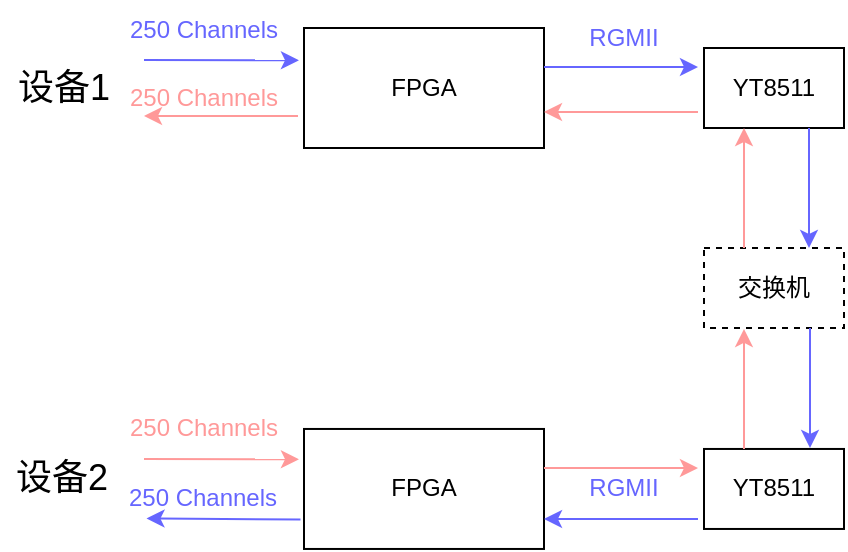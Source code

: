 <mxfile version="24.4.14" type="github" pages="4">
  <diagram name="总体数据流" id="dPYuxXUu1VKVWB7A-5tS">
    <mxGraphModel dx="1815" dy="549" grid="1" gridSize="10" guides="1" tooltips="1" connect="1" arrows="1" fold="1" page="1" pageScale="1" pageWidth="850" pageHeight="1100" math="0" shadow="0">
      <root>
        <mxCell id="0" />
        <mxCell id="1" parent="0" />
        <mxCell id="BGXO2fN65pX2OVVoI7Nb-1" value="FPGA" style="rounded=0;whiteSpace=wrap;html=1;" parent="1" vertex="1">
          <mxGeometry x="50" y="250" width="120" height="60" as="geometry" />
        </mxCell>
        <mxCell id="0t5Ki_n2MmQfYdxWWvev-1" value="&lt;font style=&quot;font-size: 18px;&quot;&gt;设备1&lt;/font&gt;" style="text;strokeColor=none;align=center;fillColor=none;html=1;verticalAlign=middle;whiteSpace=wrap;rounded=0;" vertex="1" parent="1">
          <mxGeometry x="-100" y="265" width="60" height="30" as="geometry" />
        </mxCell>
        <mxCell id="0t5Ki_n2MmQfYdxWWvev-2" value="" style="endArrow=classic;html=1;rounded=0;entryX=-0.021;entryY=0.336;entryDx=0;entryDy=0;entryPerimeter=0;strokeColor=#6666FF;" edge="1" parent="1">
          <mxGeometry width="50" height="50" relative="1" as="geometry">
            <mxPoint x="-30" y="266" as="sourcePoint" />
            <mxPoint x="47.48" y="266.16" as="targetPoint" />
          </mxGeometry>
        </mxCell>
        <mxCell id="0t5Ki_n2MmQfYdxWWvev-3" value="&lt;font color=&quot;#6666ff&quot;&gt;250 Channels&lt;/font&gt;" style="text;strokeColor=none;align=center;fillColor=none;html=1;verticalAlign=middle;whiteSpace=wrap;rounded=0;" vertex="1" parent="1">
          <mxGeometry x="-40" y="236" width="80" height="30" as="geometry" />
        </mxCell>
        <mxCell id="0t5Ki_n2MmQfYdxWWvev-4" value="YT8511" style="rounded=0;whiteSpace=wrap;html=1;" vertex="1" parent="1">
          <mxGeometry x="250" y="260" width="70" height="40" as="geometry" />
        </mxCell>
        <mxCell id="0t5Ki_n2MmQfYdxWWvev-5" value="&lt;font color=&quot;#6666ff&quot;&gt;RGMII&lt;/font&gt;" style="text;strokeColor=none;align=center;fillColor=none;html=1;verticalAlign=middle;whiteSpace=wrap;rounded=0;" vertex="1" parent="1">
          <mxGeometry x="180" y="239.52" width="60" height="30" as="geometry" />
        </mxCell>
        <mxCell id="0t5Ki_n2MmQfYdxWWvev-6" value="" style="endArrow=classic;html=1;rounded=0;entryX=-0.021;entryY=0.336;entryDx=0;entryDy=0;entryPerimeter=0;strokeColor=#6666FF;" edge="1" parent="1">
          <mxGeometry width="50" height="50" relative="1" as="geometry">
            <mxPoint x="170" y="269.52" as="sourcePoint" />
            <mxPoint x="247" y="269.52" as="targetPoint" />
          </mxGeometry>
        </mxCell>
        <mxCell id="0t5Ki_n2MmQfYdxWWvev-7" value="交换机" style="rounded=0;whiteSpace=wrap;html=1;dashed=1;" vertex="1" parent="1">
          <mxGeometry x="250" y="360" width="70" height="40" as="geometry" />
        </mxCell>
        <mxCell id="0t5Ki_n2MmQfYdxWWvev-8" value="" style="endArrow=classic;html=1;rounded=0;entryX=0.75;entryY=0;entryDx=0;entryDy=0;strokeColor=#6666FF;exitX=0.75;exitY=1;exitDx=0;exitDy=0;" edge="1" parent="1" source="0t5Ki_n2MmQfYdxWWvev-4" target="0t5Ki_n2MmQfYdxWWvev-7">
          <mxGeometry width="50" height="50" relative="1" as="geometry">
            <mxPoint x="260" y="320" as="sourcePoint" />
            <mxPoint x="337" y="320" as="targetPoint" />
          </mxGeometry>
        </mxCell>
        <mxCell id="0t5Ki_n2MmQfYdxWWvev-9" value="" style="endArrow=classic;html=1;rounded=0;entryX=0.75;entryY=0;entryDx=0;entryDy=0;strokeColor=#6666FF;exitX=0.75;exitY=1;exitDx=0;exitDy=0;" edge="1" parent="1">
          <mxGeometry width="50" height="50" relative="1" as="geometry">
            <mxPoint x="303" y="400" as="sourcePoint" />
            <mxPoint x="303" y="460" as="targetPoint" />
          </mxGeometry>
        </mxCell>
        <mxCell id="0t5Ki_n2MmQfYdxWWvev-11" value="FPGA" style="rounded=0;whiteSpace=wrap;html=1;" vertex="1" parent="1">
          <mxGeometry x="50" y="450.48" width="120" height="60" as="geometry" />
        </mxCell>
        <mxCell id="0t5Ki_n2MmQfYdxWWvev-12" value="" style="endArrow=classic;html=1;rounded=0;entryX=-0.021;entryY=0.336;entryDx=0;entryDy=0;entryPerimeter=0;strokeColor=#FF9999;" edge="1" parent="1">
          <mxGeometry width="50" height="50" relative="1" as="geometry">
            <mxPoint x="-30" y="465.48" as="sourcePoint" />
            <mxPoint x="47.48" y="465.64" as="targetPoint" />
          </mxGeometry>
        </mxCell>
        <mxCell id="0t5Ki_n2MmQfYdxWWvev-13" value="&lt;font color=&quot;#ff9999&quot;&gt;250 Channels&lt;/font&gt;" style="text;strokeColor=none;align=center;fillColor=none;html=1;verticalAlign=middle;whiteSpace=wrap;rounded=0;" vertex="1" parent="1">
          <mxGeometry x="-40" y="435.48" width="80" height="30" as="geometry" />
        </mxCell>
        <mxCell id="0t5Ki_n2MmQfYdxWWvev-14" value="YT8511" style="rounded=0;whiteSpace=wrap;html=1;" vertex="1" parent="1">
          <mxGeometry x="250" y="460.48" width="70" height="40" as="geometry" />
        </mxCell>
        <mxCell id="0t5Ki_n2MmQfYdxWWvev-16" value="" style="endArrow=classic;html=1;rounded=0;entryX=-0.021;entryY=0.336;entryDx=0;entryDy=0;entryPerimeter=0;strokeColor=#FF9999;" edge="1" parent="1">
          <mxGeometry width="50" height="50" relative="1" as="geometry">
            <mxPoint x="170" y="470" as="sourcePoint" />
            <mxPoint x="247" y="470" as="targetPoint" />
          </mxGeometry>
        </mxCell>
        <mxCell id="0t5Ki_n2MmQfYdxWWvev-17" value="" style="endArrow=classic;html=1;rounded=0;entryX=-0.021;entryY=0.336;entryDx=0;entryDy=0;entryPerimeter=0;strokeColor=#6666FF;" edge="1" parent="1">
          <mxGeometry width="50" height="50" relative="1" as="geometry">
            <mxPoint x="247" y="495.48" as="sourcePoint" />
            <mxPoint x="170" y="495.48" as="targetPoint" />
          </mxGeometry>
        </mxCell>
        <mxCell id="0t5Ki_n2MmQfYdxWWvev-18" value="&lt;font color=&quot;#6666ff&quot;&gt;RGMII&lt;/font&gt;" style="text;strokeColor=none;align=center;fillColor=none;html=1;verticalAlign=middle;whiteSpace=wrap;rounded=0;" vertex="1" parent="1">
          <mxGeometry x="180" y="465.48" width="60" height="30" as="geometry" />
        </mxCell>
        <mxCell id="0t5Ki_n2MmQfYdxWWvev-19" value="" style="endArrow=classic;html=1;rounded=0;entryX=-0.021;entryY=0.336;entryDx=0;entryDy=0;entryPerimeter=0;strokeColor=#6666FF;" edge="1" parent="1">
          <mxGeometry width="50" height="50" relative="1" as="geometry">
            <mxPoint x="48.26" y="495.76" as="sourcePoint" />
            <mxPoint x="-28.74" y="495.24" as="targetPoint" />
          </mxGeometry>
        </mxCell>
        <mxCell id="0t5Ki_n2MmQfYdxWWvev-20" value="&lt;font color=&quot;#6666ff&quot;&gt;250 Channels&lt;/font&gt;" style="text;strokeColor=none;align=center;fillColor=none;html=1;verticalAlign=middle;whiteSpace=wrap;rounded=0;" vertex="1" parent="1">
          <mxGeometry x="-41.26" y="470.48" width="81.26" height="30" as="geometry" />
        </mxCell>
        <mxCell id="0t5Ki_n2MmQfYdxWWvev-21" value="" style="endArrow=classic;html=1;rounded=0;entryX=0.75;entryY=0;entryDx=0;entryDy=0;strokeColor=#FF9999;exitX=0.75;exitY=1;exitDx=0;exitDy=0;" edge="1" parent="1">
          <mxGeometry width="50" height="50" relative="1" as="geometry">
            <mxPoint x="270" y="460.48" as="sourcePoint" />
            <mxPoint x="270" y="400.48" as="targetPoint" />
          </mxGeometry>
        </mxCell>
        <mxCell id="0t5Ki_n2MmQfYdxWWvev-22" value="" style="endArrow=classic;html=1;rounded=0;entryX=0.75;entryY=0;entryDx=0;entryDy=0;strokeColor=#FF9999;exitX=0.75;exitY=1;exitDx=0;exitDy=0;" edge="1" parent="1">
          <mxGeometry width="50" height="50" relative="1" as="geometry">
            <mxPoint x="270" y="360" as="sourcePoint" />
            <mxPoint x="270" y="300" as="targetPoint" />
          </mxGeometry>
        </mxCell>
        <mxCell id="0t5Ki_n2MmQfYdxWWvev-23" value="" style="endArrow=classic;html=1;rounded=0;entryX=-0.021;entryY=0.336;entryDx=0;entryDy=0;entryPerimeter=0;strokeColor=#FF9999;" edge="1" parent="1">
          <mxGeometry width="50" height="50" relative="1" as="geometry">
            <mxPoint x="247" y="292" as="sourcePoint" />
            <mxPoint x="170" y="292" as="targetPoint" />
          </mxGeometry>
        </mxCell>
        <mxCell id="0t5Ki_n2MmQfYdxWWvev-24" value="" style="endArrow=classic;html=1;rounded=0;entryX=-0.021;entryY=0.336;entryDx=0;entryDy=0;entryPerimeter=0;strokeColor=#FF9999;" edge="1" parent="1">
          <mxGeometry width="50" height="50" relative="1" as="geometry">
            <mxPoint x="47" y="294" as="sourcePoint" />
            <mxPoint x="-30" y="294" as="targetPoint" />
          </mxGeometry>
        </mxCell>
        <mxCell id="0t5Ki_n2MmQfYdxWWvev-25" value="&lt;font color=&quot;#ff9999&quot;&gt;250 Channels&lt;/font&gt;" style="text;strokeColor=none;align=center;fillColor=none;html=1;verticalAlign=middle;whiteSpace=wrap;rounded=0;" vertex="1" parent="1">
          <mxGeometry x="-40" y="270" width="80" height="30" as="geometry" />
        </mxCell>
        <mxCell id="0t5Ki_n2MmQfYdxWWvev-26" value="&lt;font style=&quot;font-size: 18px;&quot;&gt;设备2&lt;/font&gt;" style="text;strokeColor=none;align=center;fillColor=none;html=1;verticalAlign=middle;whiteSpace=wrap;rounded=0;" vertex="1" parent="1">
          <mxGeometry x="-101.26" y="460.48" width="60" height="30" as="geometry" />
        </mxCell>
      </root>
    </mxGraphModel>
  </diagram>
  <diagram id="Eixk4ZSZosUX-W5lpeiQ" name="FPGA方案">
    <mxGraphModel dx="4006" dy="2190" grid="1" gridSize="10" guides="1" tooltips="1" connect="1" arrows="1" fold="1" page="1" pageScale="1" pageWidth="850" pageHeight="1100" math="0" shadow="0">
      <root>
        <mxCell id="0" />
        <mxCell id="1" parent="0" />
        <mxCell id="ikEZd7PxcQ30-SQm-mlz-1" value="FPGA" style="rounded=0;whiteSpace=wrap;html=1;" parent="1" vertex="1">
          <mxGeometry x="-171.56" y="230" width="260" height="430" as="geometry" />
        </mxCell>
        <mxCell id="lzPeMIXOxYJRqX7lf4L4-1" value="&lt;ul&gt;&lt;li&gt;&lt;font style=&quot;font-size: 18px;&quot;&gt;I2S一路数据有left和right两个通道，这里的单向250通道就是125路I2S数据。&lt;/font&gt;&lt;/li&gt;&lt;li&gt;&lt;span style=&quot;font-size: 18px;&quot;&gt;125路的情况可以用TDM16，需要的I2S物理路数为ceil(125/16)=8。&lt;/span&gt;&lt;/li&gt;&lt;li&gt;&lt;span style=&quot;font-size: 18px;&quot;&gt;最大采样率48KHz，TDM16模式下，单通道24bits，bclk频率为24*48000*16*2=36.9MHz。&lt;/span&gt;&lt;/li&gt;&lt;/ul&gt;&lt;div&gt;&lt;br&gt;&lt;/div&gt;" style="text;strokeColor=none;align=left;fillColor=none;html=1;verticalAlign=middle;whiteSpace=wrap;rounded=0;imageAspect=1;imageAlign=left;" parent="1" vertex="1">
          <mxGeometry x="-510" y="720" width="640" height="160" as="geometry" />
        </mxCell>
        <mxCell id="3Dt8LHgarA3Sg44R5uZ9-1" value="&lt;ul&gt;&lt;li&gt;&lt;font style=&quot;font-size: 36px;&quot; color=&quot;#ff3333&quot;&gt;TODO，带宽计算采用TDM16模式下负载250通道，48KHz采样频率，是否合适？&lt;/font&gt;&lt;/li&gt;&lt;li&gt;&lt;font style=&quot;font-size: 36px;&quot; color=&quot;#ff3333&quot;&gt;I2S slave模式下，bclk是否会中断？&lt;/font&gt;&lt;/li&gt;&lt;li&gt;&lt;font style=&quot;font-size: 36px;&quot; color=&quot;#ff3333&quot;&gt;I2S master模式下，bclk是否需要中断？&lt;/font&gt;&lt;/li&gt;&lt;/ul&gt;" style="text;strokeColor=none;align=left;fillColor=none;html=1;verticalAlign=middle;whiteSpace=wrap;rounded=0;" parent="1" vertex="1">
          <mxGeometry x="-900" y="65" width="680" height="30" as="geometry" />
        </mxCell>
        <mxCell id="3Dt8LHgarA3Sg44R5uZ9-2" value="" style="endArrow=classic;html=1;rounded=0;entryX=-0.006;entryY=0.511;entryDx=0;entryDy=0;entryPerimeter=0;startArrow=classic;startFill=1;" parent="1" edge="1">
          <mxGeometry width="50" height="50" relative="1" as="geometry">
            <mxPoint x="-500" y="290.27" as="sourcePoint" />
            <mxPoint x="-171.56" y="290" as="targetPoint" />
          </mxGeometry>
        </mxCell>
        <mxCell id="3Dt8LHgarA3Sg44R5uZ9-3" value="&lt;span style=&quot;font-size: 18px; background-color: initial;&quot;&gt;I2S * 8(TDM2/TDM4/TDM8/TDM16)&lt;/span&gt;" style="text;strokeColor=none;align=left;fillColor=none;html=1;verticalAlign=middle;whiteSpace=wrap;rounded=0;imageAspect=1;imageAlign=left;" parent="1" vertex="1">
          <mxGeometry x="-820" y="265" width="340" height="100" as="geometry" />
        </mxCell>
        <mxCell id="3Dt8LHgarA3Sg44R5uZ9-6" value="" style="endArrow=classic;html=1;rounded=0;entryX=-0.006;entryY=0.511;entryDx=0;entryDy=0;entryPerimeter=0;startArrow=classic;startFill=1;" parent="1" edge="1">
          <mxGeometry width="50" height="50" relative="1" as="geometry">
            <mxPoint x="88.44" y="440.27" as="sourcePoint" />
            <mxPoint x="416.88" y="440" as="targetPoint" />
          </mxGeometry>
        </mxCell>
        <mxCell id="3Dt8LHgarA3Sg44R5uZ9-7" value="RGMII(Ethernet, MAC)" style="text;strokeColor=none;align=left;fillColor=none;html=1;verticalAlign=middle;whiteSpace=wrap;rounded=0;imageAspect=1;imageAlign=left;" parent="1" vertex="1">
          <mxGeometry x="188.44" y="400" width="140" height="40" as="geometry" />
        </mxCell>
        <mxCell id="3Dt8LHgarA3Sg44R5uZ9-8" value="" style="endArrow=classic;html=1;rounded=0;entryX=-0.006;entryY=0.511;entryDx=0;entryDy=0;entryPerimeter=0;" parent="1" edge="1">
          <mxGeometry width="50" height="50" relative="1" as="geometry">
            <mxPoint x="-500" y="600" as="sourcePoint" />
            <mxPoint x="-172" y="600" as="targetPoint" />
          </mxGeometry>
        </mxCell>
        <mxCell id="3Dt8LHgarA3Sg44R5uZ9-9" value="&lt;span style=&quot;font-size: 18px; background-color: initial;&quot;&gt;SPI / I2C&lt;/span&gt;" style="text;strokeColor=none;align=left;fillColor=none;html=1;verticalAlign=middle;whiteSpace=wrap;rounded=0;imageAspect=1;imageAlign=left;" parent="1" vertex="1">
          <mxGeometry x="-330" y="550" width="111.56" height="40" as="geometry" />
        </mxCell>
        <mxCell id="3Dt8LHgarA3Sg44R5uZ9-12" value="" style="endArrow=classic;html=1;rounded=0;entryX=-0.006;entryY=0.511;entryDx=0;entryDy=0;entryPerimeter=0;startArrow=classic;startFill=1;" parent="1" edge="1">
          <mxGeometry width="50" height="50" relative="1" as="geometry">
            <mxPoint x="-500" y="330.27" as="sourcePoint" />
            <mxPoint x="-171.56" y="330" as="targetPoint" />
          </mxGeometry>
        </mxCell>
        <mxCell id="3Dt8LHgarA3Sg44R5uZ9-13" value="" style="endArrow=classic;html=1;rounded=0;entryX=-0.006;entryY=0.511;entryDx=0;entryDy=0;entryPerimeter=0;" parent="1" edge="1">
          <mxGeometry width="50" height="50" relative="1" as="geometry">
            <mxPoint x="-500" y="370.27" as="sourcePoint" />
            <mxPoint x="-171.56" y="370" as="targetPoint" />
          </mxGeometry>
        </mxCell>
        <mxCell id="3Dt8LHgarA3Sg44R5uZ9-14" value="&lt;span style=&quot;background-color: initial; font-size: 18px;&quot;&gt;bclk&lt;/span&gt;" style="text;strokeColor=none;align=left;fillColor=none;html=1;verticalAlign=middle;whiteSpace=wrap;rounded=0;imageAspect=1;imageAlign=left;" parent="1" vertex="1">
          <mxGeometry x="-330" y="240" width="110" height="50" as="geometry" />
        </mxCell>
        <mxCell id="3Dt8LHgarA3Sg44R5uZ9-15" value="&lt;span style=&quot;font-size: 18px; background-color: initial;&quot;&gt;lrck&lt;/span&gt;" style="text;strokeColor=none;align=left;fillColor=none;html=1;verticalAlign=middle;whiteSpace=wrap;rounded=0;imageAspect=1;imageAlign=left;" parent="1" vertex="1">
          <mxGeometry x="-330" y="290" width="110" height="50" as="geometry" />
        </mxCell>
        <mxCell id="3Dt8LHgarA3Sg44R5uZ9-18" value="&lt;span style=&quot;font-size: 18px; background-color: initial;&quot;&gt;sd&lt;/span&gt;" style="text;strokeColor=none;align=left;fillColor=none;html=1;verticalAlign=middle;whiteSpace=wrap;rounded=0;imageAspect=1;imageAlign=left;" parent="1" vertex="1">
          <mxGeometry x="-330" y="330" width="110" height="50" as="geometry" />
        </mxCell>
        <mxCell id="3Dt8LHgarA3Sg44R5uZ9-19" value="" style="endArrow=classic;html=1;rounded=0;entryX=-0.006;entryY=0.511;entryDx=0;entryDy=0;entryPerimeter=0;startArrow=classic;startFill=1;" parent="1" edge="1">
          <mxGeometry width="50" height="50" relative="1" as="geometry">
            <mxPoint x="-500" y="420.27" as="sourcePoint" />
            <mxPoint x="-171.56" y="420" as="targetPoint" />
          </mxGeometry>
        </mxCell>
        <mxCell id="3Dt8LHgarA3Sg44R5uZ9-20" value="&lt;span style=&quot;font-size: 18px; background-color: initial;&quot;&gt;I2S * 8(TDM2/TDM4/TDM8/TDM16)&lt;/span&gt;" style="text;strokeColor=none;align=left;fillColor=none;html=1;verticalAlign=middle;whiteSpace=wrap;rounded=0;imageAspect=1;imageAlign=left;" parent="1" vertex="1">
          <mxGeometry x="-820" y="395" width="340" height="100" as="geometry" />
        </mxCell>
        <mxCell id="3Dt8LHgarA3Sg44R5uZ9-21" value="" style="endArrow=classic;html=1;rounded=0;entryX=-0.006;entryY=0.511;entryDx=0;entryDy=0;entryPerimeter=0;startArrow=classic;startFill=1;" parent="1" edge="1">
          <mxGeometry width="50" height="50" relative="1" as="geometry">
            <mxPoint x="-500" y="460.27" as="sourcePoint" />
            <mxPoint x="-171.56" y="460" as="targetPoint" />
          </mxGeometry>
        </mxCell>
        <mxCell id="3Dt8LHgarA3Sg44R5uZ9-22" value="" style="endArrow=classic;html=1;rounded=0;entryX=-0.006;entryY=0.511;entryDx=0;entryDy=0;entryPerimeter=0;" parent="1" edge="1">
          <mxGeometry width="50" height="50" relative="1" as="geometry">
            <mxPoint x="-171.56" y="500" as="sourcePoint" />
            <mxPoint x="-500" y="500.27" as="targetPoint" />
          </mxGeometry>
        </mxCell>
        <mxCell id="3Dt8LHgarA3Sg44R5uZ9-23" value="&lt;span style=&quot;background-color: initial; font-size: 18px;&quot;&gt;bclk&lt;/span&gt;" style="text;strokeColor=none;align=left;fillColor=none;html=1;verticalAlign=middle;whiteSpace=wrap;rounded=0;imageAspect=1;imageAlign=left;" parent="1" vertex="1">
          <mxGeometry x="-330" y="380" width="110" height="50" as="geometry" />
        </mxCell>
        <mxCell id="3Dt8LHgarA3Sg44R5uZ9-24" value="&lt;span style=&quot;font-size: 18px; background-color: initial;&quot;&gt;lrck&lt;/span&gt;" style="text;strokeColor=none;align=left;fillColor=none;html=1;verticalAlign=middle;whiteSpace=wrap;rounded=0;imageAspect=1;imageAlign=left;" parent="1" vertex="1">
          <mxGeometry x="-330" y="420" width="110" height="50" as="geometry" />
        </mxCell>
        <mxCell id="3Dt8LHgarA3Sg44R5uZ9-25" value="&lt;span style=&quot;font-size: 18px; background-color: initial;&quot;&gt;sd&lt;/span&gt;" style="text;strokeColor=none;align=left;fillColor=none;html=1;verticalAlign=middle;whiteSpace=wrap;rounded=0;imageAspect=1;imageAlign=left;" parent="1" vertex="1">
          <mxGeometry x="-330" y="460" width="110" height="50" as="geometry" />
        </mxCell>
        <mxCell id="3Dt8LHgarA3Sg44R5uZ9-26" value="" style="rounded=0;whiteSpace=wrap;html=1;fillStyle=auto;dashed=1;fillColor=none;" parent="1" vertex="1">
          <mxGeometry x="-500" y="255" width="350" height="125" as="geometry" />
        </mxCell>
        <mxCell id="3Dt8LHgarA3Sg44R5uZ9-27" value="" style="rounded=0;whiteSpace=wrap;html=1;fillStyle=auto;dashed=1;fillColor=none;" parent="1" vertex="1">
          <mxGeometry x="-500" y="390" width="350" height="135" as="geometry" />
        </mxCell>
      </root>
    </mxGraphModel>
  </diagram>
  <diagram id="CzpRKCBiq-TJ8XexM97j" name="带宽延时计算">
    <mxGraphModel dx="3133" dy="1090" grid="1" gridSize="10" guides="1" tooltips="1" connect="1" arrows="1" fold="1" page="1" pageScale="1" pageWidth="827" pageHeight="1169" math="0" shadow="0">
      <root>
        <mxCell id="0" />
        <mxCell id="1" parent="0" />
        <mxCell id="rqa0CD5F-TvEFyZIPpTd-1" value="FPGA" style="rounded=0;whiteSpace=wrap;html=1;" vertex="1" parent="1">
          <mxGeometry x="-171.56" y="230" width="260" height="200" as="geometry" />
        </mxCell>
        <mxCell id="rqa0CD5F-TvEFyZIPpTd-2" value="" style="endArrow=classic;html=1;rounded=0;entryX=-0.006;entryY=0.511;entryDx=0;entryDy=0;entryPerimeter=0;startArrow=classic;startFill=1;" edge="1" parent="1">
          <mxGeometry width="50" height="50" relative="1" as="geometry">
            <mxPoint x="-500" y="290.27" as="sourcePoint" />
            <mxPoint x="-171.56" y="290" as="targetPoint" />
          </mxGeometry>
        </mxCell>
        <mxCell id="rqa0CD5F-TvEFyZIPpTd-3" value="&lt;span style=&quot;font-size: 18px; background-color: initial;&quot;&gt;I2S * 8(TDM2/TDM4/TDM8/TDM16)&lt;/span&gt;" style="text;strokeColor=none;align=left;fillColor=none;html=1;verticalAlign=middle;whiteSpace=wrap;rounded=0;imageAspect=1;imageAlign=left;" vertex="1" parent="1">
          <mxGeometry x="-820" y="265" width="340" height="100" as="geometry" />
        </mxCell>
        <mxCell id="rqa0CD5F-TvEFyZIPpTd-4" value="" style="endArrow=classic;html=1;rounded=0;entryX=-0.006;entryY=0.511;entryDx=0;entryDy=0;entryPerimeter=0;startArrow=classic;startFill=1;" edge="1" parent="1">
          <mxGeometry width="50" height="50" relative="1" as="geometry">
            <mxPoint x="88.44" y="320.27" as="sourcePoint" />
            <mxPoint x="416.88" y="320" as="targetPoint" />
          </mxGeometry>
        </mxCell>
        <mxCell id="rqa0CD5F-TvEFyZIPpTd-5" value="RGMII(Ethernet, MAC)" style="text;strokeColor=none;align=left;fillColor=none;html=1;verticalAlign=middle;whiteSpace=wrap;rounded=0;imageAspect=1;imageAlign=left;" vertex="1" parent="1">
          <mxGeometry x="188.44" y="280" width="140" height="40" as="geometry" />
        </mxCell>
        <mxCell id="rqa0CD5F-TvEFyZIPpTd-8" value="" style="endArrow=classic;html=1;rounded=0;entryX=-0.006;entryY=0.511;entryDx=0;entryDy=0;entryPerimeter=0;startArrow=classic;startFill=1;" edge="1" parent="1">
          <mxGeometry width="50" height="50" relative="1" as="geometry">
            <mxPoint x="-500" y="330.27" as="sourcePoint" />
            <mxPoint x="-171.56" y="330" as="targetPoint" />
          </mxGeometry>
        </mxCell>
        <mxCell id="rqa0CD5F-TvEFyZIPpTd-9" value="" style="endArrow=classic;html=1;rounded=0;entryX=-0.006;entryY=0.511;entryDx=0;entryDy=0;entryPerimeter=0;" edge="1" parent="1">
          <mxGeometry width="50" height="50" relative="1" as="geometry">
            <mxPoint x="-500" y="370.27" as="sourcePoint" />
            <mxPoint x="-171.56" y="370" as="targetPoint" />
          </mxGeometry>
        </mxCell>
        <mxCell id="rqa0CD5F-TvEFyZIPpTd-10" value="&lt;span style=&quot;background-color: initial; font-size: 18px;&quot;&gt;bclk&lt;/span&gt;" style="text;strokeColor=none;align=left;fillColor=none;html=1;verticalAlign=middle;whiteSpace=wrap;rounded=0;imageAspect=1;imageAlign=left;" vertex="1" parent="1">
          <mxGeometry x="-330" y="240" width="110" height="50" as="geometry" />
        </mxCell>
        <mxCell id="rqa0CD5F-TvEFyZIPpTd-11" value="&lt;span style=&quot;font-size: 18px; background-color: initial;&quot;&gt;lrck&lt;/span&gt;" style="text;strokeColor=none;align=left;fillColor=none;html=1;verticalAlign=middle;whiteSpace=wrap;rounded=0;imageAspect=1;imageAlign=left;" vertex="1" parent="1">
          <mxGeometry x="-330" y="290" width="110" height="50" as="geometry" />
        </mxCell>
        <mxCell id="rqa0CD5F-TvEFyZIPpTd-12" value="&lt;span style=&quot;font-size: 18px; background-color: initial;&quot;&gt;sd&lt;/span&gt;" style="text;strokeColor=none;align=left;fillColor=none;html=1;verticalAlign=middle;whiteSpace=wrap;rounded=0;imageAspect=1;imageAlign=left;" vertex="1" parent="1">
          <mxGeometry x="-330" y="330" width="110" height="50" as="geometry" />
        </mxCell>
        <mxCell id="rqa0CD5F-TvEFyZIPpTd-20" value="" style="rounded=0;whiteSpace=wrap;html=1;fillStyle=auto;dashed=1;fillColor=none;" vertex="1" parent="1">
          <mxGeometry x="-500" y="255" width="350" height="125" as="geometry" />
        </mxCell>
        <mxCell id="HEBAw8BuionwLTanQ0NY-1" value="&lt;ul&gt;&lt;li&gt;&lt;span style=&quot;font-size: 18px;&quot;&gt;单向带宽计算。在48KHz/TDM16/250channels的情况下取得最大带宽需求，假设每个MAC数据包只包含一路I2S的TDM16数据，那么一个MAC包的payload数据量为24*2*16/8=96Bytes，header数据量为38Bytes，一路I2S的带宽需求为(96+38)*48000=6432000Bps=51.5Mbps，8路I2S的总带宽需求为51.5Mbps*8=412Mbps。所以每个TDM16单独组包发送，能满足系统带宽需求。&lt;/span&gt;&lt;/li&gt;&lt;li&gt;&lt;span style=&quot;font-size: 18px;&quot;&gt;延时计算。由上述带宽计算，每个TDM16单独发送，那么单个TDM16在发送端FPGA内的延时为接口采集延时Trecv+内部处理延时Tlogic+RGMII发送延时Tsend。Trecv=1/48000s=0.02ms；内部处理假设消耗1000个时钟周期，跑100MHz，每个周期延时为10ns，那么Tlogic=1000*10/1000/1000=0.01ms；8路I2S buffer轮询发送，发送延时Tsend=8*(96+38)*8/1000/1000=0.009ms，取Tsend=0.01ms；发送端FPGA的总延时为Tsend_fpga=Trecv+Tlogic+Tsend=0.04ms。接收端FPGA内时间和发送端FPGA内延时差不多，所以发送端和接收端FPGA总延时Tfpga=0.04ms*2=0.08ms。采用工业级交换机，延时在微秒级，假设为100us=0.1ms。单片YT8511延时假设为0.1ms，那么总延时为0.08+0.1+0.1*2=0.38ms。&lt;/span&gt;&lt;/li&gt;&lt;/ul&gt;&lt;div&gt;&lt;/div&gt;" style="text;strokeColor=none;align=left;fillColor=none;html=1;verticalAlign=middle;whiteSpace=wrap;rounded=0;imageAspect=1;imageAlign=left;" vertex="1" parent="1">
          <mxGeometry x="-790" y="640" width="640" height="160" as="geometry" />
        </mxCell>
      </root>
    </mxGraphModel>
  </diagram>
  <diagram id="n4t1WTZJC6Slt9NQcwpg" name="寄存器">
    <mxGraphModel dx="2306" dy="1090" grid="1" gridSize="10" guides="1" tooltips="1" connect="1" arrows="1" fold="1" page="1" pageScale="1" pageWidth="827" pageHeight="1169" math="0" shadow="0">
      <root>
        <mxCell id="0" />
        <mxCell id="1" parent="0" />
        <mxCell id="ZS0JWL4wsdHfi-AkaCGo-1" value="FPGA寄存器，8位地址，32位数据" style="shape=table;startSize=30;container=1;collapsible=0;childLayout=tableLayout;" vertex="1" parent="1">
          <mxGeometry x="710" y="90" width="480" height="940" as="geometry" />
        </mxCell>
        <mxCell id="ZS0JWL4wsdHfi-AkaCGo-2" value="" style="shape=tableRow;horizontal=0;startSize=0;swimlaneHead=0;swimlaneBody=0;strokeColor=inherit;top=0;left=0;bottom=0;right=0;collapsible=0;dropTarget=0;fillColor=none;points=[[0,0.5],[1,0.5]];portConstraint=eastwest;" vertex="1" parent="ZS0JWL4wsdHfi-AkaCGo-1">
          <mxGeometry y="30" width="480" height="40" as="geometry" />
        </mxCell>
        <mxCell id="ZS0JWL4wsdHfi-AkaCGo-3" value="寄存器名" style="shape=partialRectangle;html=1;whiteSpace=wrap;connectable=0;strokeColor=inherit;overflow=hidden;fillColor=none;top=0;left=0;bottom=0;right=0;pointerEvents=1;" vertex="1" parent="ZS0JWL4wsdHfi-AkaCGo-2">
          <mxGeometry width="120" height="40" as="geometry">
            <mxRectangle width="120" height="40" as="alternateBounds" />
          </mxGeometry>
        </mxCell>
        <mxCell id="ZS0JWL4wsdHfi-AkaCGo-4" value="地址" style="shape=partialRectangle;html=1;whiteSpace=wrap;connectable=0;strokeColor=inherit;overflow=hidden;fillColor=none;top=0;left=0;bottom=0;right=0;pointerEvents=1;" vertex="1" parent="ZS0JWL4wsdHfi-AkaCGo-2">
          <mxGeometry x="120" width="120" height="40" as="geometry">
            <mxRectangle width="120" height="40" as="alternateBounds" />
          </mxGeometry>
        </mxCell>
        <mxCell id="ZS0JWL4wsdHfi-AkaCGo-5" value="说明" style="shape=partialRectangle;html=1;whiteSpace=wrap;connectable=0;strokeColor=inherit;overflow=hidden;fillColor=none;top=0;left=0;bottom=0;right=0;pointerEvents=1;" vertex="1" parent="ZS0JWL4wsdHfi-AkaCGo-2">
          <mxGeometry x="240" width="120" height="40" as="geometry">
            <mxRectangle width="120" height="40" as="alternateBounds" />
          </mxGeometry>
        </mxCell>
        <mxCell id="ZS0JWL4wsdHfi-AkaCGo-6" value="r/w" style="shape=partialRectangle;html=1;whiteSpace=wrap;connectable=0;strokeColor=inherit;overflow=hidden;fillColor=none;top=0;left=0;bottom=0;right=0;pointerEvents=1;" vertex="1" parent="ZS0JWL4wsdHfi-AkaCGo-2">
          <mxGeometry x="360" width="120" height="40" as="geometry">
            <mxRectangle width="120" height="40" as="alternateBounds" />
          </mxGeometry>
        </mxCell>
        <mxCell id="ZS0JWL4wsdHfi-AkaCGo-7" value="" style="shape=tableRow;horizontal=0;startSize=0;swimlaneHead=0;swimlaneBody=0;strokeColor=inherit;top=0;left=0;bottom=0;right=0;collapsible=0;dropTarget=0;fillColor=none;points=[[0,0.5],[1,0.5]];portConstraint=eastwest;" vertex="1" parent="ZS0JWL4wsdHfi-AkaCGo-1">
          <mxGeometry y="70" width="480" height="40" as="geometry" />
        </mxCell>
        <mxCell id="ZS0JWL4wsdHfi-AkaCGo-8" value="Version" style="shape=partialRectangle;html=1;whiteSpace=wrap;connectable=0;strokeColor=inherit;overflow=hidden;fillColor=none;top=0;left=0;bottom=0;right=0;pointerEvents=1;" vertex="1" parent="ZS0JWL4wsdHfi-AkaCGo-7">
          <mxGeometry width="120" height="40" as="geometry">
            <mxRectangle width="120" height="40" as="alternateBounds" />
          </mxGeometry>
        </mxCell>
        <mxCell id="ZS0JWL4wsdHfi-AkaCGo-9" value="0x0" style="shape=partialRectangle;html=1;whiteSpace=wrap;connectable=0;strokeColor=inherit;overflow=hidden;fillColor=none;top=0;left=0;bottom=0;right=0;pointerEvents=1;" vertex="1" parent="ZS0JWL4wsdHfi-AkaCGo-7">
          <mxGeometry x="120" width="120" height="40" as="geometry">
            <mxRectangle width="120" height="40" as="alternateBounds" />
          </mxGeometry>
        </mxCell>
        <mxCell id="ZS0JWL4wsdHfi-AkaCGo-10" value="FPGA bit流版本号" style="shape=partialRectangle;html=1;whiteSpace=wrap;connectable=0;strokeColor=inherit;overflow=hidden;fillColor=none;top=0;left=0;bottom=0;right=0;pointerEvents=1;" vertex="1" parent="ZS0JWL4wsdHfi-AkaCGo-7">
          <mxGeometry x="240" width="120" height="40" as="geometry">
            <mxRectangle width="120" height="40" as="alternateBounds" />
          </mxGeometry>
        </mxCell>
        <mxCell id="ZS0JWL4wsdHfi-AkaCGo-11" value="r" style="shape=partialRectangle;html=1;whiteSpace=wrap;connectable=0;strokeColor=inherit;overflow=hidden;fillColor=none;top=0;left=0;bottom=0;right=0;pointerEvents=1;" vertex="1" parent="ZS0JWL4wsdHfi-AkaCGo-7">
          <mxGeometry x="360" width="120" height="40" as="geometry">
            <mxRectangle width="120" height="40" as="alternateBounds" />
          </mxGeometry>
        </mxCell>
        <mxCell id="ZS0JWL4wsdHfi-AkaCGo-12" value="" style="shape=tableRow;horizontal=0;startSize=0;swimlaneHead=0;swimlaneBody=0;strokeColor=inherit;top=0;left=0;bottom=0;right=0;collapsible=0;dropTarget=0;fillColor=none;points=[[0,0.5],[1,0.5]];portConstraint=eastwest;" vertex="1" parent="ZS0JWL4wsdHfi-AkaCGo-1">
          <mxGeometry y="110" width="480" height="40" as="geometry" />
        </mxCell>
        <mxCell id="ZS0JWL4wsdHfi-AkaCGo-13" value="local addr" style="shape=partialRectangle;html=1;whiteSpace=wrap;connectable=0;strokeColor=inherit;overflow=hidden;fillColor=none;top=0;left=0;bottom=0;right=0;pointerEvents=1;" vertex="1" parent="ZS0JWL4wsdHfi-AkaCGo-12">
          <mxGeometry width="120" height="40" as="geometry">
            <mxRectangle width="120" height="40" as="alternateBounds" />
          </mxGeometry>
        </mxCell>
        <mxCell id="ZS0JWL4wsdHfi-AkaCGo-14" value="0x04" style="shape=partialRectangle;html=1;whiteSpace=wrap;connectable=0;strokeColor=inherit;overflow=hidden;fillColor=none;top=0;left=0;bottom=0;right=0;pointerEvents=1;" vertex="1" parent="ZS0JWL4wsdHfi-AkaCGo-12">
          <mxGeometry x="120" width="120" height="40" as="geometry">
            <mxRectangle width="120" height="40" as="alternateBounds" />
          </mxGeometry>
        </mxCell>
        <mxCell id="ZS0JWL4wsdHfi-AkaCGo-15" value="FPGA本地MAC地址" style="shape=partialRectangle;html=1;whiteSpace=wrap;connectable=0;strokeColor=inherit;overflow=hidden;fillColor=none;top=0;left=0;bottom=0;right=0;pointerEvents=1;" vertex="1" parent="ZS0JWL4wsdHfi-AkaCGo-12">
          <mxGeometry x="240" width="120" height="40" as="geometry">
            <mxRectangle width="120" height="40" as="alternateBounds" />
          </mxGeometry>
        </mxCell>
        <mxCell id="ZS0JWL4wsdHfi-AkaCGo-16" value="r" style="shape=partialRectangle;html=1;whiteSpace=wrap;connectable=0;strokeColor=inherit;overflow=hidden;fillColor=none;top=0;left=0;bottom=0;right=0;pointerEvents=1;" vertex="1" parent="ZS0JWL4wsdHfi-AkaCGo-12">
          <mxGeometry x="360" width="120" height="40" as="geometry">
            <mxRectangle width="120" height="40" as="alternateBounds" />
          </mxGeometry>
        </mxCell>
        <mxCell id="ZS0JWL4wsdHfi-AkaCGo-17" style="shape=tableRow;horizontal=0;startSize=0;swimlaneHead=0;swimlaneBody=0;strokeColor=inherit;top=0;left=0;bottom=0;right=0;collapsible=0;dropTarget=0;fillColor=none;points=[[0,0.5],[1,0.5]];portConstraint=eastwest;" vertex="1" parent="ZS0JWL4wsdHfi-AkaCGo-1">
          <mxGeometry y="150" width="480" height="70" as="geometry" />
        </mxCell>
        <mxCell id="ZS0JWL4wsdHfi-AkaCGo-18" value="reset" style="shape=partialRectangle;html=1;whiteSpace=wrap;connectable=0;strokeColor=inherit;overflow=hidden;fillColor=none;top=0;left=0;bottom=0;right=0;pointerEvents=1;" vertex="1" parent="ZS0JWL4wsdHfi-AkaCGo-17">
          <mxGeometry width="120" height="70" as="geometry">
            <mxRectangle width="120" height="70" as="alternateBounds" />
          </mxGeometry>
        </mxCell>
        <mxCell id="ZS0JWL4wsdHfi-AkaCGo-19" value="0x0C" style="shape=partialRectangle;html=1;whiteSpace=wrap;connectable=0;strokeColor=inherit;overflow=hidden;fillColor=none;top=0;left=0;bottom=0;right=0;pointerEvents=1;" vertex="1" parent="ZS0JWL4wsdHfi-AkaCGo-17">
          <mxGeometry x="120" width="120" height="70" as="geometry">
            <mxRectangle width="120" height="70" as="alternateBounds" />
          </mxGeometry>
        </mxCell>
        <mxCell id="ZS0JWL4wsdHfi-AkaCGo-20" value="软复位，写1触发复位，复位完成后本寄存器自动清零" style="shape=partialRectangle;html=1;whiteSpace=wrap;connectable=0;strokeColor=inherit;overflow=hidden;fillColor=none;top=0;left=0;bottom=0;right=0;pointerEvents=1;" vertex="1" parent="ZS0JWL4wsdHfi-AkaCGo-17">
          <mxGeometry x="240" width="120" height="70" as="geometry">
            <mxRectangle width="120" height="70" as="alternateBounds" />
          </mxGeometry>
        </mxCell>
        <mxCell id="ZS0JWL4wsdHfi-AkaCGo-21" value="rw" style="shape=partialRectangle;html=1;whiteSpace=wrap;connectable=0;strokeColor=inherit;overflow=hidden;fillColor=none;top=0;left=0;bottom=0;right=0;pointerEvents=1;" vertex="1" parent="ZS0JWL4wsdHfi-AkaCGo-17">
          <mxGeometry x="360" width="120" height="70" as="geometry">
            <mxRectangle width="120" height="70" as="alternateBounds" />
          </mxGeometry>
        </mxCell>
        <mxCell id="ZS0JWL4wsdHfi-AkaCGo-22" value="" style="shape=tableRow;horizontal=0;startSize=0;swimlaneHead=0;swimlaneBody=0;strokeColor=inherit;top=0;left=0;bottom=0;right=0;collapsible=0;dropTarget=0;fillColor=none;points=[[0,0.5],[1,0.5]];portConstraint=eastwest;" vertex="1" parent="ZS0JWL4wsdHfi-AkaCGo-1">
          <mxGeometry y="220" width="480" height="80" as="geometry" />
        </mxCell>
        <mxCell id="ZS0JWL4wsdHfi-AkaCGo-23" value="trans_tdm" style="shape=partialRectangle;html=1;whiteSpace=wrap;connectable=0;strokeColor=inherit;overflow=hidden;fillColor=none;top=0;left=0;bottom=0;right=0;pointerEvents=1;" vertex="1" parent="ZS0JWL4wsdHfi-AkaCGo-22">
          <mxGeometry width="120" height="80" as="geometry">
            <mxRectangle width="120" height="80" as="alternateBounds" />
          </mxGeometry>
        </mxCell>
        <mxCell id="ZS0JWL4wsdHfi-AkaCGo-24" value="0x40" style="shape=partialRectangle;html=1;whiteSpace=wrap;connectable=0;strokeColor=inherit;overflow=hidden;fillColor=none;top=0;left=0;bottom=0;right=0;pointerEvents=1;" vertex="1" parent="ZS0JWL4wsdHfi-AkaCGo-22">
          <mxGeometry x="120" width="120" height="80" as="geometry">
            <mxRectangle width="120" height="80" as="alternateBounds" />
          </mxGeometry>
        </mxCell>
        <mxCell id="ZS0JWL4wsdHfi-AkaCGo-25" value="发送I2S的TDM模式，2：TDM2&lt;div&gt;4：TDM4&lt;/div&gt;&lt;div&gt;8：TDM8&lt;/div&gt;&lt;div&gt;16：TDM16&lt;/div&gt;" style="shape=partialRectangle;html=1;whiteSpace=wrap;connectable=0;strokeColor=inherit;overflow=hidden;fillColor=none;top=0;left=0;bottom=0;right=0;pointerEvents=1;" vertex="1" parent="ZS0JWL4wsdHfi-AkaCGo-22">
          <mxGeometry x="240" width="120" height="80" as="geometry">
            <mxRectangle width="120" height="80" as="alternateBounds" />
          </mxGeometry>
        </mxCell>
        <mxCell id="ZS0JWL4wsdHfi-AkaCGo-26" value="rw" style="shape=partialRectangle;html=1;whiteSpace=wrap;connectable=0;strokeColor=inherit;overflow=hidden;fillColor=none;top=0;left=0;bottom=0;right=0;pointerEvents=1;" vertex="1" parent="ZS0JWL4wsdHfi-AkaCGo-22">
          <mxGeometry x="360" width="120" height="80" as="geometry">
            <mxRectangle width="120" height="80" as="alternateBounds" />
          </mxGeometry>
        </mxCell>
        <mxCell id="ZS0JWL4wsdHfi-AkaCGo-27" value="" style="shape=tableRow;horizontal=0;startSize=0;swimlaneHead=0;swimlaneBody=0;strokeColor=inherit;top=0;left=0;bottom=0;right=0;collapsible=0;dropTarget=0;fillColor=none;points=[[0,0.5],[1,0.5]];portConstraint=eastwest;" vertex="1" parent="ZS0JWL4wsdHfi-AkaCGo-1">
          <mxGeometry y="300" width="480" height="90" as="geometry" />
        </mxCell>
        <mxCell id="ZS0JWL4wsdHfi-AkaCGo-28" value="trans_master" style="shape=partialRectangle;html=1;whiteSpace=wrap;connectable=0;strokeColor=inherit;overflow=hidden;fillColor=none;top=0;left=0;bottom=0;right=0;pointerEvents=1;" vertex="1" parent="ZS0JWL4wsdHfi-AkaCGo-27">
          <mxGeometry width="120" height="90" as="geometry">
            <mxRectangle width="120" height="90" as="alternateBounds" />
          </mxGeometry>
        </mxCell>
        <mxCell id="ZS0JWL4wsdHfi-AkaCGo-29" value="0x44" style="shape=partialRectangle;html=1;whiteSpace=wrap;connectable=0;strokeColor=inherit;overflow=hidden;fillColor=none;top=0;left=0;bottom=0;right=0;pointerEvents=1;" vertex="1" parent="ZS0JWL4wsdHfi-AkaCGo-27">
          <mxGeometry x="120" width="120" height="90" as="geometry">
            <mxRectangle width="120" height="90" as="alternateBounds" />
          </mxGeometry>
        </mxCell>
        <mxCell id="ZS0JWL4wsdHfi-AkaCGo-30" value="发送I2S的master/slave模式，默认slave模式。&lt;div&gt;0： slave模式&lt;/div&gt;&lt;div&gt;1： master&lt;/div&gt;" style="shape=partialRectangle;html=1;whiteSpace=wrap;connectable=0;strokeColor=inherit;overflow=hidden;fillColor=none;top=0;left=0;bottom=0;right=0;pointerEvents=1;" vertex="1" parent="ZS0JWL4wsdHfi-AkaCGo-27">
          <mxGeometry x="240" width="120" height="90" as="geometry">
            <mxRectangle width="120" height="90" as="alternateBounds" />
          </mxGeometry>
        </mxCell>
        <mxCell id="ZS0JWL4wsdHfi-AkaCGo-31" value="rw" style="shape=partialRectangle;html=1;whiteSpace=wrap;connectable=0;strokeColor=inherit;overflow=hidden;fillColor=none;top=0;left=0;bottom=0;right=0;pointerEvents=1;" vertex="1" parent="ZS0JWL4wsdHfi-AkaCGo-27">
          <mxGeometry x="360" width="120" height="90" as="geometry">
            <mxRectangle width="120" height="90" as="alternateBounds" />
          </mxGeometry>
        </mxCell>
        <mxCell id="ZS0JWL4wsdHfi-AkaCGo-32" value="" style="shape=tableRow;horizontal=0;startSize=0;swimlaneHead=0;swimlaneBody=0;strokeColor=inherit;top=0;left=0;bottom=0;right=0;collapsible=0;dropTarget=0;fillColor=none;points=[[0,0.5],[1,0.5]];portConstraint=eastwest;" vertex="1" parent="ZS0JWL4wsdHfi-AkaCGo-1">
          <mxGeometry y="390" width="480" height="110" as="geometry" />
        </mxCell>
        <mxCell id="ZS0JWL4wsdHfi-AkaCGo-33" value="trans_enable" style="shape=partialRectangle;html=1;whiteSpace=wrap;connectable=0;strokeColor=inherit;overflow=hidden;fillColor=none;top=0;left=0;bottom=0;right=0;pointerEvents=1;" vertex="1" parent="ZS0JWL4wsdHfi-AkaCGo-32">
          <mxGeometry width="120" height="110" as="geometry">
            <mxRectangle width="120" height="110" as="alternateBounds" />
          </mxGeometry>
        </mxCell>
        <mxCell id="ZS0JWL4wsdHfi-AkaCGo-34" value="0x48" style="shape=partialRectangle;html=1;whiteSpace=wrap;connectable=0;strokeColor=inherit;overflow=hidden;fillColor=none;top=0;left=0;bottom=0;right=0;pointerEvents=1;" vertex="1" parent="ZS0JWL4wsdHfi-AkaCGo-32">
          <mxGeometry x="120" width="120" height="110" as="geometry">
            <mxRectangle width="120" height="110" as="alternateBounds" />
          </mxGeometry>
        </mxCell>
        <mxCell id="ZS0JWL4wsdHfi-AkaCGo-35" value="发送I2S的使能信号，低8bits有效，每bit对应一路I2S链路，默认全0.&lt;div&gt;对应bit为0：不使能&lt;/div&gt;&lt;div&gt;对应bit为1：使能&lt;/div&gt;" style="shape=partialRectangle;html=1;whiteSpace=wrap;connectable=0;strokeColor=inherit;overflow=hidden;fillColor=none;top=0;left=0;bottom=0;right=0;pointerEvents=1;" vertex="1" parent="ZS0JWL4wsdHfi-AkaCGo-32">
          <mxGeometry x="240" width="120" height="110" as="geometry">
            <mxRectangle width="120" height="110" as="alternateBounds" />
          </mxGeometry>
        </mxCell>
        <mxCell id="ZS0JWL4wsdHfi-AkaCGo-36" value="rw" style="shape=partialRectangle;html=1;whiteSpace=wrap;connectable=0;strokeColor=inherit;overflow=hidden;fillColor=none;top=0;left=0;bottom=0;right=0;pointerEvents=1;" vertex="1" parent="ZS0JWL4wsdHfi-AkaCGo-32">
          <mxGeometry x="360" width="120" height="110" as="geometry">
            <mxRectangle width="120" height="110" as="alternateBounds" />
          </mxGeometry>
        </mxCell>
        <mxCell id="ZS0JWL4wsdHfi-AkaCGo-37" value="" style="shape=tableRow;horizontal=0;startSize=0;swimlaneHead=0;swimlaneBody=0;strokeColor=inherit;top=0;left=0;bottom=0;right=0;collapsible=0;dropTarget=0;fillColor=none;points=[[0,0.5],[1,0.5]];portConstraint=eastwest;" vertex="1" parent="ZS0JWL4wsdHfi-AkaCGo-1">
          <mxGeometry y="500" width="480" height="40" as="geometry" />
        </mxCell>
        <mxCell id="ZS0JWL4wsdHfi-AkaCGo-38" value="trans_dst_addr_low" style="shape=partialRectangle;html=1;whiteSpace=wrap;connectable=0;strokeColor=inherit;overflow=hidden;fillColor=none;top=0;left=0;bottom=0;right=0;pointerEvents=1;" vertex="1" parent="ZS0JWL4wsdHfi-AkaCGo-37">
          <mxGeometry width="120" height="40" as="geometry">
            <mxRectangle width="120" height="40" as="alternateBounds" />
          </mxGeometry>
        </mxCell>
        <mxCell id="ZS0JWL4wsdHfi-AkaCGo-39" value="0x4C" style="shape=partialRectangle;html=1;whiteSpace=wrap;connectable=0;strokeColor=inherit;overflow=hidden;fillColor=none;top=0;left=0;bottom=0;right=0;pointerEvents=1;" vertex="1" parent="ZS0JWL4wsdHfi-AkaCGo-37">
          <mxGeometry x="120" width="120" height="40" as="geometry">
            <mxRectangle width="120" height="40" as="alternateBounds" />
          </mxGeometry>
        </mxCell>
        <mxCell id="ZS0JWL4wsdHfi-AkaCGo-40" value="发送端目的MAC地址的低32bits" style="shape=partialRectangle;html=1;whiteSpace=wrap;connectable=0;strokeColor=inherit;overflow=hidden;fillColor=none;top=0;left=0;bottom=0;right=0;pointerEvents=1;" vertex="1" parent="ZS0JWL4wsdHfi-AkaCGo-37">
          <mxGeometry x="240" width="120" height="40" as="geometry">
            <mxRectangle width="120" height="40" as="alternateBounds" />
          </mxGeometry>
        </mxCell>
        <mxCell id="ZS0JWL4wsdHfi-AkaCGo-41" value="rw" style="shape=partialRectangle;html=1;whiteSpace=wrap;connectable=0;strokeColor=inherit;overflow=hidden;fillColor=none;top=0;left=0;bottom=0;right=0;pointerEvents=1;" vertex="1" parent="ZS0JWL4wsdHfi-AkaCGo-37">
          <mxGeometry x="360" width="120" height="40" as="geometry">
            <mxRectangle width="120" height="40" as="alternateBounds" />
          </mxGeometry>
        </mxCell>
        <mxCell id="ZS0JWL4wsdHfi-AkaCGo-42" style="shape=tableRow;horizontal=0;startSize=0;swimlaneHead=0;swimlaneBody=0;strokeColor=inherit;top=0;left=0;bottom=0;right=0;collapsible=0;dropTarget=0;fillColor=none;points=[[0,0.5],[1,0.5]];portConstraint=eastwest;" vertex="1" parent="ZS0JWL4wsdHfi-AkaCGo-1">
          <mxGeometry y="540" width="480" height="40" as="geometry" />
        </mxCell>
        <mxCell id="ZS0JWL4wsdHfi-AkaCGo-43" value="trans_dst_addr_high" style="shape=partialRectangle;html=1;whiteSpace=wrap;connectable=0;strokeColor=inherit;overflow=hidden;fillColor=none;top=0;left=0;bottom=0;right=0;pointerEvents=1;" vertex="1" parent="ZS0JWL4wsdHfi-AkaCGo-42">
          <mxGeometry width="120" height="40" as="geometry">
            <mxRectangle width="120" height="40" as="alternateBounds" />
          </mxGeometry>
        </mxCell>
        <mxCell id="ZS0JWL4wsdHfi-AkaCGo-44" value="0x50" style="shape=partialRectangle;html=1;whiteSpace=wrap;connectable=0;strokeColor=inherit;overflow=hidden;fillColor=none;top=0;left=0;bottom=0;right=0;pointerEvents=1;" vertex="1" parent="ZS0JWL4wsdHfi-AkaCGo-42">
          <mxGeometry x="120" width="120" height="40" as="geometry">
            <mxRectangle width="120" height="40" as="alternateBounds" />
          </mxGeometry>
        </mxCell>
        <mxCell id="ZS0JWL4wsdHfi-AkaCGo-45" value="发送端目的MAC地址的高16bits" style="shape=partialRectangle;html=1;whiteSpace=wrap;connectable=0;strokeColor=inherit;overflow=hidden;fillColor=none;top=0;left=0;bottom=0;right=0;pointerEvents=1;" vertex="1" parent="ZS0JWL4wsdHfi-AkaCGo-42">
          <mxGeometry x="240" width="120" height="40" as="geometry">
            <mxRectangle width="120" height="40" as="alternateBounds" />
          </mxGeometry>
        </mxCell>
        <mxCell id="ZS0JWL4wsdHfi-AkaCGo-46" value="rw" style="shape=partialRectangle;html=1;whiteSpace=wrap;connectable=0;strokeColor=inherit;overflow=hidden;fillColor=none;top=0;left=0;bottom=0;right=0;pointerEvents=1;" vertex="1" parent="ZS0JWL4wsdHfi-AkaCGo-42">
          <mxGeometry x="360" width="120" height="40" as="geometry">
            <mxRectangle width="120" height="40" as="alternateBounds" />
          </mxGeometry>
        </mxCell>
        <mxCell id="ZS0JWL4wsdHfi-AkaCGo-47" style="shape=tableRow;horizontal=0;startSize=0;swimlaneHead=0;swimlaneBody=0;strokeColor=inherit;top=0;left=0;bottom=0;right=0;collapsible=0;dropTarget=0;fillColor=none;points=[[0,0.5],[1,0.5]];portConstraint=eastwest;" vertex="1" parent="ZS0JWL4wsdHfi-AkaCGo-1">
          <mxGeometry y="580" width="480" height="80" as="geometry" />
        </mxCell>
        <mxCell id="ZS0JWL4wsdHfi-AkaCGo-48" value="recv_tdm" style="shape=partialRectangle;html=1;whiteSpace=wrap;connectable=0;strokeColor=inherit;overflow=hidden;fillColor=none;top=0;left=0;bottom=0;right=0;pointerEvents=1;" vertex="1" parent="ZS0JWL4wsdHfi-AkaCGo-47">
          <mxGeometry width="120" height="80" as="geometry">
            <mxRectangle width="120" height="80" as="alternateBounds" />
          </mxGeometry>
        </mxCell>
        <mxCell id="ZS0JWL4wsdHfi-AkaCGo-49" value="0x80" style="shape=partialRectangle;html=1;whiteSpace=wrap;connectable=0;strokeColor=inherit;overflow=hidden;fillColor=none;top=0;left=0;bottom=0;right=0;pointerEvents=1;" vertex="1" parent="ZS0JWL4wsdHfi-AkaCGo-47">
          <mxGeometry x="120" width="120" height="80" as="geometry">
            <mxRectangle width="120" height="80" as="alternateBounds" />
          </mxGeometry>
        </mxCell>
        <mxCell id="ZS0JWL4wsdHfi-AkaCGo-50" value="发送I2S的TDM模式，2：TDM2&lt;div&gt;4：TDM4&lt;/div&gt;&lt;div&gt;8：TDM8&lt;/div&gt;&lt;div&gt;16：TDM16&lt;/div&gt;" style="shape=partialRectangle;html=1;whiteSpace=wrap;connectable=0;strokeColor=inherit;overflow=hidden;fillColor=none;top=0;left=0;bottom=0;right=0;pointerEvents=1;" vertex="1" parent="ZS0JWL4wsdHfi-AkaCGo-47">
          <mxGeometry x="240" width="120" height="80" as="geometry">
            <mxRectangle width="120" height="80" as="alternateBounds" />
          </mxGeometry>
        </mxCell>
        <mxCell id="ZS0JWL4wsdHfi-AkaCGo-51" value="rw" style="shape=partialRectangle;html=1;whiteSpace=wrap;connectable=0;strokeColor=inherit;overflow=hidden;fillColor=none;top=0;left=0;bottom=0;right=0;pointerEvents=1;" vertex="1" parent="ZS0JWL4wsdHfi-AkaCGo-47">
          <mxGeometry x="360" width="120" height="80" as="geometry">
            <mxRectangle width="120" height="80" as="alternateBounds" />
          </mxGeometry>
        </mxCell>
        <mxCell id="ZS0JWL4wsdHfi-AkaCGo-52" style="shape=tableRow;horizontal=0;startSize=0;swimlaneHead=0;swimlaneBody=0;strokeColor=inherit;top=0;left=0;bottom=0;right=0;collapsible=0;dropTarget=0;fillColor=none;points=[[0,0.5],[1,0.5]];portConstraint=eastwest;" vertex="1" parent="ZS0JWL4wsdHfi-AkaCGo-1">
          <mxGeometry y="660" width="480" height="100" as="geometry" />
        </mxCell>
        <mxCell id="ZS0JWL4wsdHfi-AkaCGo-53" value="recv_master" style="shape=partialRectangle;html=1;whiteSpace=wrap;connectable=0;strokeColor=inherit;overflow=hidden;fillColor=none;top=0;left=0;bottom=0;right=0;pointerEvents=1;" vertex="1" parent="ZS0JWL4wsdHfi-AkaCGo-52">
          <mxGeometry width="120" height="100" as="geometry">
            <mxRectangle width="120" height="100" as="alternateBounds" />
          </mxGeometry>
        </mxCell>
        <mxCell id="ZS0JWL4wsdHfi-AkaCGo-54" value="0x84" style="shape=partialRectangle;html=1;whiteSpace=wrap;connectable=0;strokeColor=inherit;overflow=hidden;fillColor=none;top=0;left=0;bottom=0;right=0;pointerEvents=1;" vertex="1" parent="ZS0JWL4wsdHfi-AkaCGo-52">
          <mxGeometry x="120" width="120" height="100" as="geometry">
            <mxRectangle width="120" height="100" as="alternateBounds" />
          </mxGeometry>
        </mxCell>
        <mxCell id="ZS0JWL4wsdHfi-AkaCGo-55" value="发送I2S的master/slave模式，默认slave模式。&lt;div&gt;0： slave模式&lt;/div&gt;&lt;div&gt;1： master&lt;/div&gt;" style="shape=partialRectangle;html=1;whiteSpace=wrap;connectable=0;strokeColor=inherit;overflow=hidden;fillColor=none;top=0;left=0;bottom=0;right=0;pointerEvents=1;" vertex="1" parent="ZS0JWL4wsdHfi-AkaCGo-52">
          <mxGeometry x="240" width="120" height="100" as="geometry">
            <mxRectangle width="120" height="100" as="alternateBounds" />
          </mxGeometry>
        </mxCell>
        <mxCell id="ZS0JWL4wsdHfi-AkaCGo-56" value="rw" style="shape=partialRectangle;html=1;whiteSpace=wrap;connectable=0;strokeColor=inherit;overflow=hidden;fillColor=none;top=0;left=0;bottom=0;right=0;pointerEvents=1;" vertex="1" parent="ZS0JWL4wsdHfi-AkaCGo-52">
          <mxGeometry x="360" width="120" height="100" as="geometry">
            <mxRectangle width="120" height="100" as="alternateBounds" />
          </mxGeometry>
        </mxCell>
        <mxCell id="ZS0JWL4wsdHfi-AkaCGo-57" style="shape=tableRow;horizontal=0;startSize=0;swimlaneHead=0;swimlaneBody=0;strokeColor=inherit;top=0;left=0;bottom=0;right=0;collapsible=0;dropTarget=0;fillColor=none;points=[[0,0.5],[1,0.5]];portConstraint=eastwest;" vertex="1" parent="ZS0JWL4wsdHfi-AkaCGo-1">
          <mxGeometry y="760" width="480" height="100" as="geometry" />
        </mxCell>
        <mxCell id="ZS0JWL4wsdHfi-AkaCGo-58" value="recv_enable" style="shape=partialRectangle;html=1;whiteSpace=wrap;connectable=0;strokeColor=inherit;overflow=hidden;fillColor=none;top=0;left=0;bottom=0;right=0;pointerEvents=1;" vertex="1" parent="ZS0JWL4wsdHfi-AkaCGo-57">
          <mxGeometry width="120" height="100" as="geometry">
            <mxRectangle width="120" height="100" as="alternateBounds" />
          </mxGeometry>
        </mxCell>
        <mxCell id="ZS0JWL4wsdHfi-AkaCGo-59" value="0x88" style="shape=partialRectangle;html=1;whiteSpace=wrap;connectable=0;strokeColor=inherit;overflow=hidden;fillColor=none;top=0;left=0;bottom=0;right=0;pointerEvents=1;" vertex="1" parent="ZS0JWL4wsdHfi-AkaCGo-57">
          <mxGeometry x="120" width="120" height="100" as="geometry">
            <mxRectangle width="120" height="100" as="alternateBounds" />
          </mxGeometry>
        </mxCell>
        <mxCell id="ZS0JWL4wsdHfi-AkaCGo-60" value="发送I2S的使能信号，低8bits有效，每bit对应一路I2S链路，默认全0.&lt;div&gt;对应bit为0：不使能&lt;/div&gt;&lt;div&gt;对应bit为1：使能&lt;/div&gt;" style="shape=partialRectangle;html=1;whiteSpace=wrap;connectable=0;strokeColor=inherit;overflow=hidden;fillColor=none;top=0;left=0;bottom=0;right=0;pointerEvents=1;" vertex="1" parent="ZS0JWL4wsdHfi-AkaCGo-57">
          <mxGeometry x="240" width="120" height="100" as="geometry">
            <mxRectangle width="120" height="100" as="alternateBounds" />
          </mxGeometry>
        </mxCell>
        <mxCell id="ZS0JWL4wsdHfi-AkaCGo-61" value="rw" style="shape=partialRectangle;html=1;whiteSpace=wrap;connectable=0;strokeColor=inherit;overflow=hidden;fillColor=none;top=0;left=0;bottom=0;right=0;pointerEvents=1;" vertex="1" parent="ZS0JWL4wsdHfi-AkaCGo-57">
          <mxGeometry x="360" width="120" height="100" as="geometry">
            <mxRectangle width="120" height="100" as="alternateBounds" />
          </mxGeometry>
        </mxCell>
        <mxCell id="ZS0JWL4wsdHfi-AkaCGo-62" style="shape=tableRow;horizontal=0;startSize=0;swimlaneHead=0;swimlaneBody=0;strokeColor=inherit;top=0;left=0;bottom=0;right=0;collapsible=0;dropTarget=0;fillColor=none;points=[[0,0.5],[1,0.5]];portConstraint=eastwest;" vertex="1" parent="ZS0JWL4wsdHfi-AkaCGo-1">
          <mxGeometry y="860" width="480" height="40" as="geometry" />
        </mxCell>
        <mxCell id="ZS0JWL4wsdHfi-AkaCGo-63" value="trans_src_addr_low" style="shape=partialRectangle;html=1;whiteSpace=wrap;connectable=0;strokeColor=inherit;overflow=hidden;fillColor=none;top=0;left=0;bottom=0;right=0;pointerEvents=1;" vertex="1" parent="ZS0JWL4wsdHfi-AkaCGo-62">
          <mxGeometry width="120" height="40" as="geometry">
            <mxRectangle width="120" height="40" as="alternateBounds" />
          </mxGeometry>
        </mxCell>
        <mxCell id="ZS0JWL4wsdHfi-AkaCGo-64" value="0x8C" style="shape=partialRectangle;html=1;whiteSpace=wrap;connectable=0;strokeColor=inherit;overflow=hidden;fillColor=none;top=0;left=0;bottom=0;right=0;pointerEvents=1;" vertex="1" parent="ZS0JWL4wsdHfi-AkaCGo-62">
          <mxGeometry x="120" width="120" height="40" as="geometry">
            <mxRectangle width="120" height="40" as="alternateBounds" />
          </mxGeometry>
        </mxCell>
        <mxCell id="ZS0JWL4wsdHfi-AkaCGo-65" value="发送端目的MAC地址的低32bits" style="shape=partialRectangle;html=1;whiteSpace=wrap;connectable=0;strokeColor=inherit;overflow=hidden;fillColor=none;top=0;left=0;bottom=0;right=0;pointerEvents=1;" vertex="1" parent="ZS0JWL4wsdHfi-AkaCGo-62">
          <mxGeometry x="240" width="120" height="40" as="geometry">
            <mxRectangle width="120" height="40" as="alternateBounds" />
          </mxGeometry>
        </mxCell>
        <mxCell id="ZS0JWL4wsdHfi-AkaCGo-66" value="r" style="shape=partialRectangle;html=1;whiteSpace=wrap;connectable=0;strokeColor=inherit;overflow=hidden;fillColor=none;top=0;left=0;bottom=0;right=0;pointerEvents=1;" vertex="1" parent="ZS0JWL4wsdHfi-AkaCGo-62">
          <mxGeometry x="360" width="120" height="40" as="geometry">
            <mxRectangle width="120" height="40" as="alternateBounds" />
          </mxGeometry>
        </mxCell>
        <mxCell id="ZS0JWL4wsdHfi-AkaCGo-67" style="shape=tableRow;horizontal=0;startSize=0;swimlaneHead=0;swimlaneBody=0;strokeColor=inherit;top=0;left=0;bottom=0;right=0;collapsible=0;dropTarget=0;fillColor=none;points=[[0,0.5],[1,0.5]];portConstraint=eastwest;" vertex="1" parent="ZS0JWL4wsdHfi-AkaCGo-1">
          <mxGeometry y="900" width="480" height="40" as="geometry" />
        </mxCell>
        <mxCell id="ZS0JWL4wsdHfi-AkaCGo-68" value="trans_src_addr_high" style="shape=partialRectangle;html=1;whiteSpace=wrap;connectable=0;strokeColor=inherit;overflow=hidden;fillColor=none;top=0;left=0;bottom=0;right=0;pointerEvents=1;" vertex="1" parent="ZS0JWL4wsdHfi-AkaCGo-67">
          <mxGeometry width="120" height="40" as="geometry">
            <mxRectangle width="120" height="40" as="alternateBounds" />
          </mxGeometry>
        </mxCell>
        <mxCell id="ZS0JWL4wsdHfi-AkaCGo-69" value="0x90" style="shape=partialRectangle;html=1;whiteSpace=wrap;connectable=0;strokeColor=inherit;overflow=hidden;fillColor=none;top=0;left=0;bottom=0;right=0;pointerEvents=1;" vertex="1" parent="ZS0JWL4wsdHfi-AkaCGo-67">
          <mxGeometry x="120" width="120" height="40" as="geometry">
            <mxRectangle width="120" height="40" as="alternateBounds" />
          </mxGeometry>
        </mxCell>
        <mxCell id="ZS0JWL4wsdHfi-AkaCGo-70" value="发送端目的MAC地址的高16bits" style="shape=partialRectangle;html=1;whiteSpace=wrap;connectable=0;strokeColor=inherit;overflow=hidden;fillColor=none;top=0;left=0;bottom=0;right=0;pointerEvents=1;" vertex="1" parent="ZS0JWL4wsdHfi-AkaCGo-67">
          <mxGeometry x="240" width="120" height="40" as="geometry">
            <mxRectangle width="120" height="40" as="alternateBounds" />
          </mxGeometry>
        </mxCell>
        <mxCell id="ZS0JWL4wsdHfi-AkaCGo-71" value="r" style="shape=partialRectangle;html=1;whiteSpace=wrap;connectable=0;strokeColor=inherit;overflow=hidden;fillColor=none;top=0;left=0;bottom=0;right=0;pointerEvents=1;" vertex="1" parent="ZS0JWL4wsdHfi-AkaCGo-67">
          <mxGeometry x="360" width="120" height="40" as="geometry">
            <mxRectangle width="120" height="40" as="alternateBounds" />
          </mxGeometry>
        </mxCell>
      </root>
    </mxGraphModel>
  </diagram>
</mxfile>
